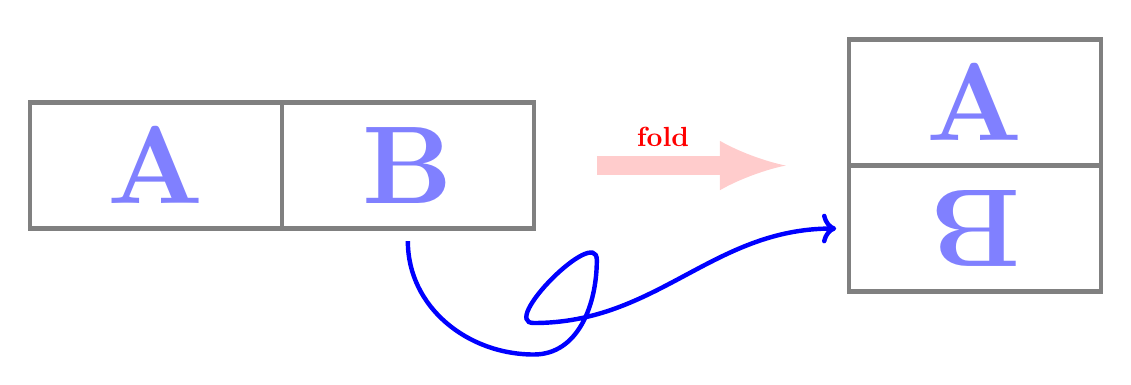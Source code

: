 \begin{tikzpicture}[scale=0.8, every node/.style={scale=1}]

\draw[ultra thick,gray] (0,0) rectangle ++(4,2);
\draw[ultra thick,gray] (4,0) rectangle ++(4,2);

\node[blue!50,scale=4] at (2,1) {\bf A};
\node[blue!50,scale=4] at (6,1) {\bf B};

\draw [->,>=latex,red!20,ultra thick,line width=7] (9,1) -- ++(3,0) node[above,pos=0.35,red] {\bf fold};

% \draw [blue] plot [smooth] coordinates {(6,0) (8,-1) (3,1) (1,0) (2,-1)};
\draw [->,ultra thick,blue]  
(6,-0.2) to[out=-90,in=180]
(8,-2) to[out=0,in=-90] 
++(1,1.5) to[out=90,in=180] 
(8,-1.5) to[out=0,in=180] 
(12.8,0);

\begin{scope}[xshift=13cm, yshift=1cm]
\draw[ultra thick,gray] (0,0) rectangle ++(4,2);
\draw[ultra thick,gray] (0,-2) rectangle ++(4,2);

\node[blue!50,scale=4] at (2,1) {\bf A};
\node[blue!50,scale=4,rotate=180] at (2,-1) {\bf B};
\end{scope}

\end{tikzpicture}